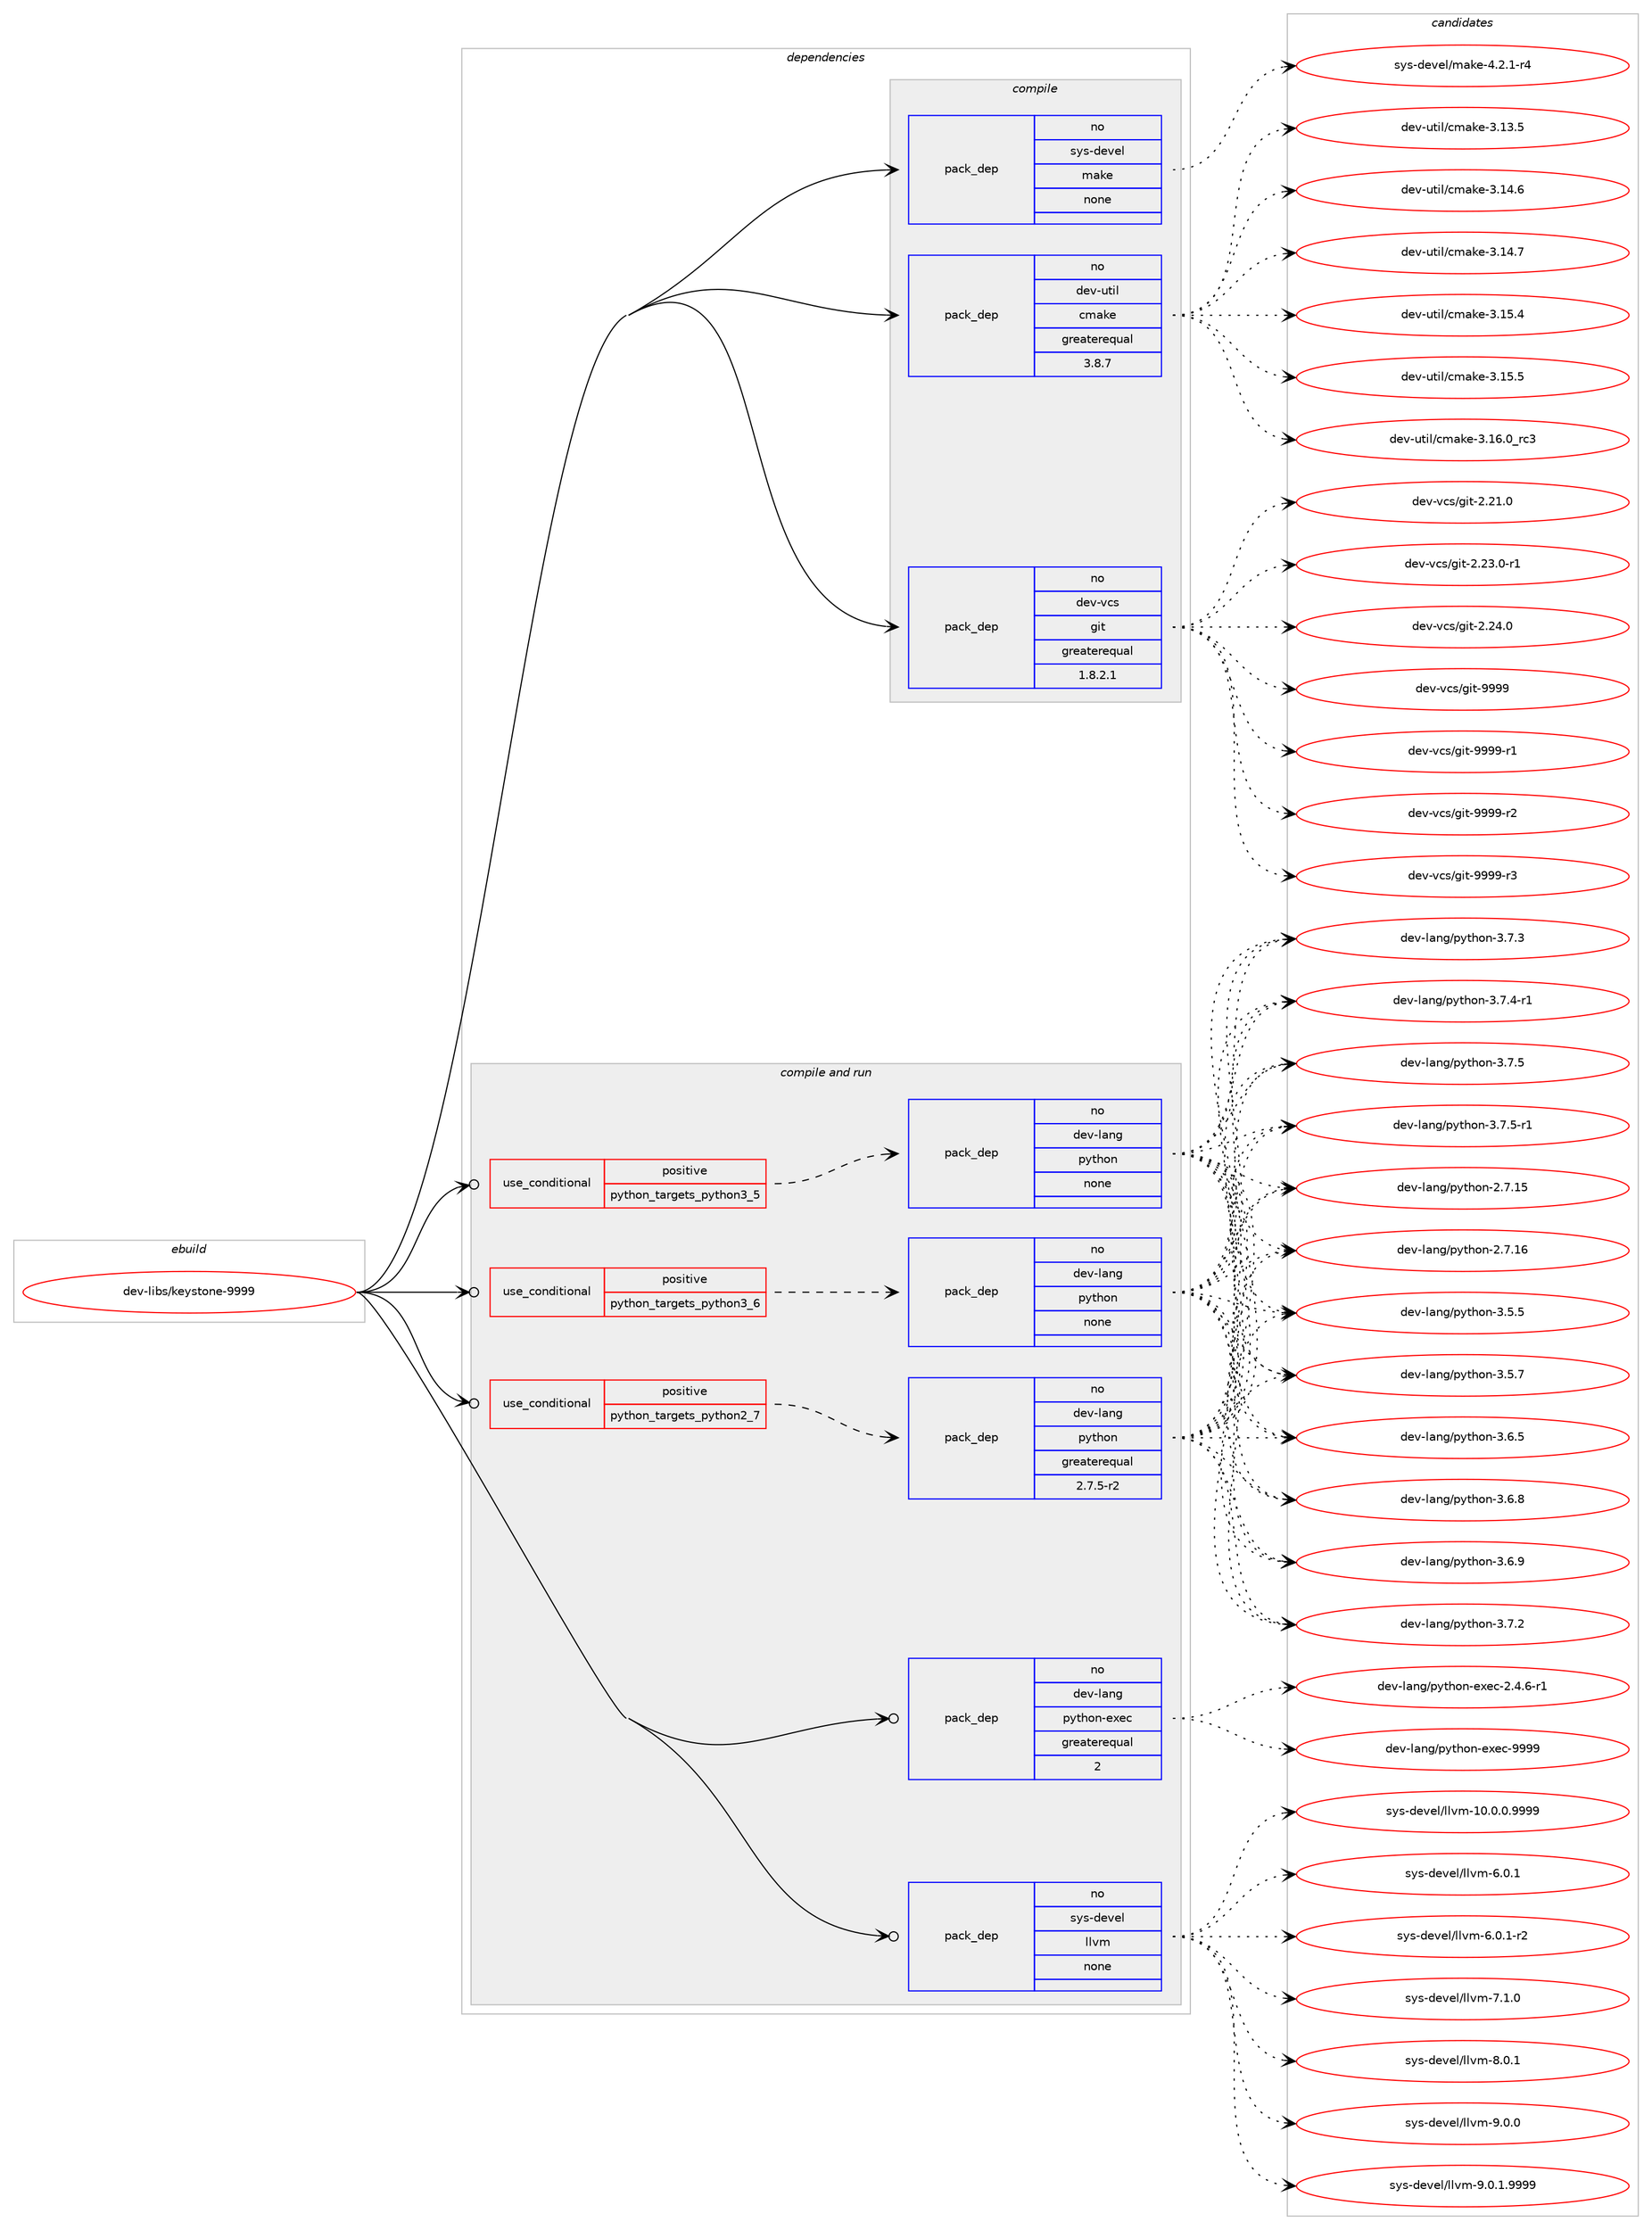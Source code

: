 digraph prolog {

# *************
# Graph options
# *************

newrank=true;
concentrate=true;
compound=true;
graph [rankdir=LR,fontname=Helvetica,fontsize=10,ranksep=1.5];#, ranksep=2.5, nodesep=0.2];
edge  [arrowhead=vee];
node  [fontname=Helvetica,fontsize=10];

# **********
# The ebuild
# **********

subgraph cluster_leftcol {
color=gray;
rank=same;
label=<<i>ebuild</i>>;
id [label="dev-libs/keystone-9999", color=red, width=4, href="../dev-libs/keystone-9999.svg"];
}

# ****************
# The dependencies
# ****************

subgraph cluster_midcol {
color=gray;
label=<<i>dependencies</i>>;
subgraph cluster_compile {
fillcolor="#eeeeee";
style=filled;
label=<<i>compile</i>>;
subgraph pack421575 {
dependency564514 [label=<<TABLE BORDER="0" CELLBORDER="1" CELLSPACING="0" CELLPADDING="4" WIDTH="220"><TR><TD ROWSPAN="6" CELLPADDING="30">pack_dep</TD></TR><TR><TD WIDTH="110">no</TD></TR><TR><TD>dev-util</TD></TR><TR><TD>cmake</TD></TR><TR><TD>greaterequal</TD></TR><TR><TD>3.8.7</TD></TR></TABLE>>, shape=none, color=blue];
}
id:e -> dependency564514:w [weight=20,style="solid",arrowhead="vee"];
subgraph pack421576 {
dependency564515 [label=<<TABLE BORDER="0" CELLBORDER="1" CELLSPACING="0" CELLPADDING="4" WIDTH="220"><TR><TD ROWSPAN="6" CELLPADDING="30">pack_dep</TD></TR><TR><TD WIDTH="110">no</TD></TR><TR><TD>dev-vcs</TD></TR><TR><TD>git</TD></TR><TR><TD>greaterequal</TD></TR><TR><TD>1.8.2.1</TD></TR></TABLE>>, shape=none, color=blue];
}
id:e -> dependency564515:w [weight=20,style="solid",arrowhead="vee"];
subgraph pack421577 {
dependency564516 [label=<<TABLE BORDER="0" CELLBORDER="1" CELLSPACING="0" CELLPADDING="4" WIDTH="220"><TR><TD ROWSPAN="6" CELLPADDING="30">pack_dep</TD></TR><TR><TD WIDTH="110">no</TD></TR><TR><TD>sys-devel</TD></TR><TR><TD>make</TD></TR><TR><TD>none</TD></TR><TR><TD></TD></TR></TABLE>>, shape=none, color=blue];
}
id:e -> dependency564516:w [weight=20,style="solid",arrowhead="vee"];
}
subgraph cluster_compileandrun {
fillcolor="#eeeeee";
style=filled;
label=<<i>compile and run</i>>;
subgraph cond131518 {
dependency564517 [label=<<TABLE BORDER="0" CELLBORDER="1" CELLSPACING="0" CELLPADDING="4"><TR><TD ROWSPAN="3" CELLPADDING="10">use_conditional</TD></TR><TR><TD>positive</TD></TR><TR><TD>python_targets_python2_7</TD></TR></TABLE>>, shape=none, color=red];
subgraph pack421578 {
dependency564518 [label=<<TABLE BORDER="0" CELLBORDER="1" CELLSPACING="0" CELLPADDING="4" WIDTH="220"><TR><TD ROWSPAN="6" CELLPADDING="30">pack_dep</TD></TR><TR><TD WIDTH="110">no</TD></TR><TR><TD>dev-lang</TD></TR><TR><TD>python</TD></TR><TR><TD>greaterequal</TD></TR><TR><TD>2.7.5-r2</TD></TR></TABLE>>, shape=none, color=blue];
}
dependency564517:e -> dependency564518:w [weight=20,style="dashed",arrowhead="vee"];
}
id:e -> dependency564517:w [weight=20,style="solid",arrowhead="odotvee"];
subgraph cond131519 {
dependency564519 [label=<<TABLE BORDER="0" CELLBORDER="1" CELLSPACING="0" CELLPADDING="4"><TR><TD ROWSPAN="3" CELLPADDING="10">use_conditional</TD></TR><TR><TD>positive</TD></TR><TR><TD>python_targets_python3_5</TD></TR></TABLE>>, shape=none, color=red];
subgraph pack421579 {
dependency564520 [label=<<TABLE BORDER="0" CELLBORDER="1" CELLSPACING="0" CELLPADDING="4" WIDTH="220"><TR><TD ROWSPAN="6" CELLPADDING="30">pack_dep</TD></TR><TR><TD WIDTH="110">no</TD></TR><TR><TD>dev-lang</TD></TR><TR><TD>python</TD></TR><TR><TD>none</TD></TR><TR><TD></TD></TR></TABLE>>, shape=none, color=blue];
}
dependency564519:e -> dependency564520:w [weight=20,style="dashed",arrowhead="vee"];
}
id:e -> dependency564519:w [weight=20,style="solid",arrowhead="odotvee"];
subgraph cond131520 {
dependency564521 [label=<<TABLE BORDER="0" CELLBORDER="1" CELLSPACING="0" CELLPADDING="4"><TR><TD ROWSPAN="3" CELLPADDING="10">use_conditional</TD></TR><TR><TD>positive</TD></TR><TR><TD>python_targets_python3_6</TD></TR></TABLE>>, shape=none, color=red];
subgraph pack421580 {
dependency564522 [label=<<TABLE BORDER="0" CELLBORDER="1" CELLSPACING="0" CELLPADDING="4" WIDTH="220"><TR><TD ROWSPAN="6" CELLPADDING="30">pack_dep</TD></TR><TR><TD WIDTH="110">no</TD></TR><TR><TD>dev-lang</TD></TR><TR><TD>python</TD></TR><TR><TD>none</TD></TR><TR><TD></TD></TR></TABLE>>, shape=none, color=blue];
}
dependency564521:e -> dependency564522:w [weight=20,style="dashed",arrowhead="vee"];
}
id:e -> dependency564521:w [weight=20,style="solid",arrowhead="odotvee"];
subgraph pack421581 {
dependency564523 [label=<<TABLE BORDER="0" CELLBORDER="1" CELLSPACING="0" CELLPADDING="4" WIDTH="220"><TR><TD ROWSPAN="6" CELLPADDING="30">pack_dep</TD></TR><TR><TD WIDTH="110">no</TD></TR><TR><TD>dev-lang</TD></TR><TR><TD>python-exec</TD></TR><TR><TD>greaterequal</TD></TR><TR><TD>2</TD></TR></TABLE>>, shape=none, color=blue];
}
id:e -> dependency564523:w [weight=20,style="solid",arrowhead="odotvee"];
subgraph pack421582 {
dependency564524 [label=<<TABLE BORDER="0" CELLBORDER="1" CELLSPACING="0" CELLPADDING="4" WIDTH="220"><TR><TD ROWSPAN="6" CELLPADDING="30">pack_dep</TD></TR><TR><TD WIDTH="110">no</TD></TR><TR><TD>sys-devel</TD></TR><TR><TD>llvm</TD></TR><TR><TD>none</TD></TR><TR><TD></TD></TR></TABLE>>, shape=none, color=blue];
}
id:e -> dependency564524:w [weight=20,style="solid",arrowhead="odotvee"];
}
subgraph cluster_run {
fillcolor="#eeeeee";
style=filled;
label=<<i>run</i>>;
}
}

# **************
# The candidates
# **************

subgraph cluster_choices {
rank=same;
color=gray;
label=<<i>candidates</i>>;

subgraph choice421575 {
color=black;
nodesep=1;
choice1001011184511711610510847991099710710145514649514653 [label="dev-util/cmake-3.13.5", color=red, width=4,href="../dev-util/cmake-3.13.5.svg"];
choice1001011184511711610510847991099710710145514649524654 [label="dev-util/cmake-3.14.6", color=red, width=4,href="../dev-util/cmake-3.14.6.svg"];
choice1001011184511711610510847991099710710145514649524655 [label="dev-util/cmake-3.14.7", color=red, width=4,href="../dev-util/cmake-3.14.7.svg"];
choice1001011184511711610510847991099710710145514649534652 [label="dev-util/cmake-3.15.4", color=red, width=4,href="../dev-util/cmake-3.15.4.svg"];
choice1001011184511711610510847991099710710145514649534653 [label="dev-util/cmake-3.15.5", color=red, width=4,href="../dev-util/cmake-3.15.5.svg"];
choice1001011184511711610510847991099710710145514649544648951149951 [label="dev-util/cmake-3.16.0_rc3", color=red, width=4,href="../dev-util/cmake-3.16.0_rc3.svg"];
dependency564514:e -> choice1001011184511711610510847991099710710145514649514653:w [style=dotted,weight="100"];
dependency564514:e -> choice1001011184511711610510847991099710710145514649524654:w [style=dotted,weight="100"];
dependency564514:e -> choice1001011184511711610510847991099710710145514649524655:w [style=dotted,weight="100"];
dependency564514:e -> choice1001011184511711610510847991099710710145514649534652:w [style=dotted,weight="100"];
dependency564514:e -> choice1001011184511711610510847991099710710145514649534653:w [style=dotted,weight="100"];
dependency564514:e -> choice1001011184511711610510847991099710710145514649544648951149951:w [style=dotted,weight="100"];
}
subgraph choice421576 {
color=black;
nodesep=1;
choice10010111845118991154710310511645504650494648 [label="dev-vcs/git-2.21.0", color=red, width=4,href="../dev-vcs/git-2.21.0.svg"];
choice100101118451189911547103105116455046505146484511449 [label="dev-vcs/git-2.23.0-r1", color=red, width=4,href="../dev-vcs/git-2.23.0-r1.svg"];
choice10010111845118991154710310511645504650524648 [label="dev-vcs/git-2.24.0", color=red, width=4,href="../dev-vcs/git-2.24.0.svg"];
choice1001011184511899115471031051164557575757 [label="dev-vcs/git-9999", color=red, width=4,href="../dev-vcs/git-9999.svg"];
choice10010111845118991154710310511645575757574511449 [label="dev-vcs/git-9999-r1", color=red, width=4,href="../dev-vcs/git-9999-r1.svg"];
choice10010111845118991154710310511645575757574511450 [label="dev-vcs/git-9999-r2", color=red, width=4,href="../dev-vcs/git-9999-r2.svg"];
choice10010111845118991154710310511645575757574511451 [label="dev-vcs/git-9999-r3", color=red, width=4,href="../dev-vcs/git-9999-r3.svg"];
dependency564515:e -> choice10010111845118991154710310511645504650494648:w [style=dotted,weight="100"];
dependency564515:e -> choice100101118451189911547103105116455046505146484511449:w [style=dotted,weight="100"];
dependency564515:e -> choice10010111845118991154710310511645504650524648:w [style=dotted,weight="100"];
dependency564515:e -> choice1001011184511899115471031051164557575757:w [style=dotted,weight="100"];
dependency564515:e -> choice10010111845118991154710310511645575757574511449:w [style=dotted,weight="100"];
dependency564515:e -> choice10010111845118991154710310511645575757574511450:w [style=dotted,weight="100"];
dependency564515:e -> choice10010111845118991154710310511645575757574511451:w [style=dotted,weight="100"];
}
subgraph choice421577 {
color=black;
nodesep=1;
choice1151211154510010111810110847109971071014552465046494511452 [label="sys-devel/make-4.2.1-r4", color=red, width=4,href="../sys-devel/make-4.2.1-r4.svg"];
dependency564516:e -> choice1151211154510010111810110847109971071014552465046494511452:w [style=dotted,weight="100"];
}
subgraph choice421578 {
color=black;
nodesep=1;
choice10010111845108971101034711212111610411111045504655464953 [label="dev-lang/python-2.7.15", color=red, width=4,href="../dev-lang/python-2.7.15.svg"];
choice10010111845108971101034711212111610411111045504655464954 [label="dev-lang/python-2.7.16", color=red, width=4,href="../dev-lang/python-2.7.16.svg"];
choice100101118451089711010347112121116104111110455146534653 [label="dev-lang/python-3.5.5", color=red, width=4,href="../dev-lang/python-3.5.5.svg"];
choice100101118451089711010347112121116104111110455146534655 [label="dev-lang/python-3.5.7", color=red, width=4,href="../dev-lang/python-3.5.7.svg"];
choice100101118451089711010347112121116104111110455146544653 [label="dev-lang/python-3.6.5", color=red, width=4,href="../dev-lang/python-3.6.5.svg"];
choice100101118451089711010347112121116104111110455146544656 [label="dev-lang/python-3.6.8", color=red, width=4,href="../dev-lang/python-3.6.8.svg"];
choice100101118451089711010347112121116104111110455146544657 [label="dev-lang/python-3.6.9", color=red, width=4,href="../dev-lang/python-3.6.9.svg"];
choice100101118451089711010347112121116104111110455146554650 [label="dev-lang/python-3.7.2", color=red, width=4,href="../dev-lang/python-3.7.2.svg"];
choice100101118451089711010347112121116104111110455146554651 [label="dev-lang/python-3.7.3", color=red, width=4,href="../dev-lang/python-3.7.3.svg"];
choice1001011184510897110103471121211161041111104551465546524511449 [label="dev-lang/python-3.7.4-r1", color=red, width=4,href="../dev-lang/python-3.7.4-r1.svg"];
choice100101118451089711010347112121116104111110455146554653 [label="dev-lang/python-3.7.5", color=red, width=4,href="../dev-lang/python-3.7.5.svg"];
choice1001011184510897110103471121211161041111104551465546534511449 [label="dev-lang/python-3.7.5-r1", color=red, width=4,href="../dev-lang/python-3.7.5-r1.svg"];
dependency564518:e -> choice10010111845108971101034711212111610411111045504655464953:w [style=dotted,weight="100"];
dependency564518:e -> choice10010111845108971101034711212111610411111045504655464954:w [style=dotted,weight="100"];
dependency564518:e -> choice100101118451089711010347112121116104111110455146534653:w [style=dotted,weight="100"];
dependency564518:e -> choice100101118451089711010347112121116104111110455146534655:w [style=dotted,weight="100"];
dependency564518:e -> choice100101118451089711010347112121116104111110455146544653:w [style=dotted,weight="100"];
dependency564518:e -> choice100101118451089711010347112121116104111110455146544656:w [style=dotted,weight="100"];
dependency564518:e -> choice100101118451089711010347112121116104111110455146544657:w [style=dotted,weight="100"];
dependency564518:e -> choice100101118451089711010347112121116104111110455146554650:w [style=dotted,weight="100"];
dependency564518:e -> choice100101118451089711010347112121116104111110455146554651:w [style=dotted,weight="100"];
dependency564518:e -> choice1001011184510897110103471121211161041111104551465546524511449:w [style=dotted,weight="100"];
dependency564518:e -> choice100101118451089711010347112121116104111110455146554653:w [style=dotted,weight="100"];
dependency564518:e -> choice1001011184510897110103471121211161041111104551465546534511449:w [style=dotted,weight="100"];
}
subgraph choice421579 {
color=black;
nodesep=1;
choice10010111845108971101034711212111610411111045504655464953 [label="dev-lang/python-2.7.15", color=red, width=4,href="../dev-lang/python-2.7.15.svg"];
choice10010111845108971101034711212111610411111045504655464954 [label="dev-lang/python-2.7.16", color=red, width=4,href="../dev-lang/python-2.7.16.svg"];
choice100101118451089711010347112121116104111110455146534653 [label="dev-lang/python-3.5.5", color=red, width=4,href="../dev-lang/python-3.5.5.svg"];
choice100101118451089711010347112121116104111110455146534655 [label="dev-lang/python-3.5.7", color=red, width=4,href="../dev-lang/python-3.5.7.svg"];
choice100101118451089711010347112121116104111110455146544653 [label="dev-lang/python-3.6.5", color=red, width=4,href="../dev-lang/python-3.6.5.svg"];
choice100101118451089711010347112121116104111110455146544656 [label="dev-lang/python-3.6.8", color=red, width=4,href="../dev-lang/python-3.6.8.svg"];
choice100101118451089711010347112121116104111110455146544657 [label="dev-lang/python-3.6.9", color=red, width=4,href="../dev-lang/python-3.6.9.svg"];
choice100101118451089711010347112121116104111110455146554650 [label="dev-lang/python-3.7.2", color=red, width=4,href="../dev-lang/python-3.7.2.svg"];
choice100101118451089711010347112121116104111110455146554651 [label="dev-lang/python-3.7.3", color=red, width=4,href="../dev-lang/python-3.7.3.svg"];
choice1001011184510897110103471121211161041111104551465546524511449 [label="dev-lang/python-3.7.4-r1", color=red, width=4,href="../dev-lang/python-3.7.4-r1.svg"];
choice100101118451089711010347112121116104111110455146554653 [label="dev-lang/python-3.7.5", color=red, width=4,href="../dev-lang/python-3.7.5.svg"];
choice1001011184510897110103471121211161041111104551465546534511449 [label="dev-lang/python-3.7.5-r1", color=red, width=4,href="../dev-lang/python-3.7.5-r1.svg"];
dependency564520:e -> choice10010111845108971101034711212111610411111045504655464953:w [style=dotted,weight="100"];
dependency564520:e -> choice10010111845108971101034711212111610411111045504655464954:w [style=dotted,weight="100"];
dependency564520:e -> choice100101118451089711010347112121116104111110455146534653:w [style=dotted,weight="100"];
dependency564520:e -> choice100101118451089711010347112121116104111110455146534655:w [style=dotted,weight="100"];
dependency564520:e -> choice100101118451089711010347112121116104111110455146544653:w [style=dotted,weight="100"];
dependency564520:e -> choice100101118451089711010347112121116104111110455146544656:w [style=dotted,weight="100"];
dependency564520:e -> choice100101118451089711010347112121116104111110455146544657:w [style=dotted,weight="100"];
dependency564520:e -> choice100101118451089711010347112121116104111110455146554650:w [style=dotted,weight="100"];
dependency564520:e -> choice100101118451089711010347112121116104111110455146554651:w [style=dotted,weight="100"];
dependency564520:e -> choice1001011184510897110103471121211161041111104551465546524511449:w [style=dotted,weight="100"];
dependency564520:e -> choice100101118451089711010347112121116104111110455146554653:w [style=dotted,weight="100"];
dependency564520:e -> choice1001011184510897110103471121211161041111104551465546534511449:w [style=dotted,weight="100"];
}
subgraph choice421580 {
color=black;
nodesep=1;
choice10010111845108971101034711212111610411111045504655464953 [label="dev-lang/python-2.7.15", color=red, width=4,href="../dev-lang/python-2.7.15.svg"];
choice10010111845108971101034711212111610411111045504655464954 [label="dev-lang/python-2.7.16", color=red, width=4,href="../dev-lang/python-2.7.16.svg"];
choice100101118451089711010347112121116104111110455146534653 [label="dev-lang/python-3.5.5", color=red, width=4,href="../dev-lang/python-3.5.5.svg"];
choice100101118451089711010347112121116104111110455146534655 [label="dev-lang/python-3.5.7", color=red, width=4,href="../dev-lang/python-3.5.7.svg"];
choice100101118451089711010347112121116104111110455146544653 [label="dev-lang/python-3.6.5", color=red, width=4,href="../dev-lang/python-3.6.5.svg"];
choice100101118451089711010347112121116104111110455146544656 [label="dev-lang/python-3.6.8", color=red, width=4,href="../dev-lang/python-3.6.8.svg"];
choice100101118451089711010347112121116104111110455146544657 [label="dev-lang/python-3.6.9", color=red, width=4,href="../dev-lang/python-3.6.9.svg"];
choice100101118451089711010347112121116104111110455146554650 [label="dev-lang/python-3.7.2", color=red, width=4,href="../dev-lang/python-3.7.2.svg"];
choice100101118451089711010347112121116104111110455146554651 [label="dev-lang/python-3.7.3", color=red, width=4,href="../dev-lang/python-3.7.3.svg"];
choice1001011184510897110103471121211161041111104551465546524511449 [label="dev-lang/python-3.7.4-r1", color=red, width=4,href="../dev-lang/python-3.7.4-r1.svg"];
choice100101118451089711010347112121116104111110455146554653 [label="dev-lang/python-3.7.5", color=red, width=4,href="../dev-lang/python-3.7.5.svg"];
choice1001011184510897110103471121211161041111104551465546534511449 [label="dev-lang/python-3.7.5-r1", color=red, width=4,href="../dev-lang/python-3.7.5-r1.svg"];
dependency564522:e -> choice10010111845108971101034711212111610411111045504655464953:w [style=dotted,weight="100"];
dependency564522:e -> choice10010111845108971101034711212111610411111045504655464954:w [style=dotted,weight="100"];
dependency564522:e -> choice100101118451089711010347112121116104111110455146534653:w [style=dotted,weight="100"];
dependency564522:e -> choice100101118451089711010347112121116104111110455146534655:w [style=dotted,weight="100"];
dependency564522:e -> choice100101118451089711010347112121116104111110455146544653:w [style=dotted,weight="100"];
dependency564522:e -> choice100101118451089711010347112121116104111110455146544656:w [style=dotted,weight="100"];
dependency564522:e -> choice100101118451089711010347112121116104111110455146544657:w [style=dotted,weight="100"];
dependency564522:e -> choice100101118451089711010347112121116104111110455146554650:w [style=dotted,weight="100"];
dependency564522:e -> choice100101118451089711010347112121116104111110455146554651:w [style=dotted,weight="100"];
dependency564522:e -> choice1001011184510897110103471121211161041111104551465546524511449:w [style=dotted,weight="100"];
dependency564522:e -> choice100101118451089711010347112121116104111110455146554653:w [style=dotted,weight="100"];
dependency564522:e -> choice1001011184510897110103471121211161041111104551465546534511449:w [style=dotted,weight="100"];
}
subgraph choice421581 {
color=black;
nodesep=1;
choice10010111845108971101034711212111610411111045101120101994550465246544511449 [label="dev-lang/python-exec-2.4.6-r1", color=red, width=4,href="../dev-lang/python-exec-2.4.6-r1.svg"];
choice10010111845108971101034711212111610411111045101120101994557575757 [label="dev-lang/python-exec-9999", color=red, width=4,href="../dev-lang/python-exec-9999.svg"];
dependency564523:e -> choice10010111845108971101034711212111610411111045101120101994550465246544511449:w [style=dotted,weight="100"];
dependency564523:e -> choice10010111845108971101034711212111610411111045101120101994557575757:w [style=dotted,weight="100"];
}
subgraph choice421582 {
color=black;
nodesep=1;
choice1151211154510010111810110847108108118109454948464846484657575757 [label="sys-devel/llvm-10.0.0.9999", color=red, width=4,href="../sys-devel/llvm-10.0.0.9999.svg"];
choice1151211154510010111810110847108108118109455446484649 [label="sys-devel/llvm-6.0.1", color=red, width=4,href="../sys-devel/llvm-6.0.1.svg"];
choice11512111545100101118101108471081081181094554464846494511450 [label="sys-devel/llvm-6.0.1-r2", color=red, width=4,href="../sys-devel/llvm-6.0.1-r2.svg"];
choice1151211154510010111810110847108108118109455546494648 [label="sys-devel/llvm-7.1.0", color=red, width=4,href="../sys-devel/llvm-7.1.0.svg"];
choice1151211154510010111810110847108108118109455646484649 [label="sys-devel/llvm-8.0.1", color=red, width=4,href="../sys-devel/llvm-8.0.1.svg"];
choice1151211154510010111810110847108108118109455746484648 [label="sys-devel/llvm-9.0.0", color=red, width=4,href="../sys-devel/llvm-9.0.0.svg"];
choice11512111545100101118101108471081081181094557464846494657575757 [label="sys-devel/llvm-9.0.1.9999", color=red, width=4,href="../sys-devel/llvm-9.0.1.9999.svg"];
dependency564524:e -> choice1151211154510010111810110847108108118109454948464846484657575757:w [style=dotted,weight="100"];
dependency564524:e -> choice1151211154510010111810110847108108118109455446484649:w [style=dotted,weight="100"];
dependency564524:e -> choice11512111545100101118101108471081081181094554464846494511450:w [style=dotted,weight="100"];
dependency564524:e -> choice1151211154510010111810110847108108118109455546494648:w [style=dotted,weight="100"];
dependency564524:e -> choice1151211154510010111810110847108108118109455646484649:w [style=dotted,weight="100"];
dependency564524:e -> choice1151211154510010111810110847108108118109455746484648:w [style=dotted,weight="100"];
dependency564524:e -> choice11512111545100101118101108471081081181094557464846494657575757:w [style=dotted,weight="100"];
}
}

}
